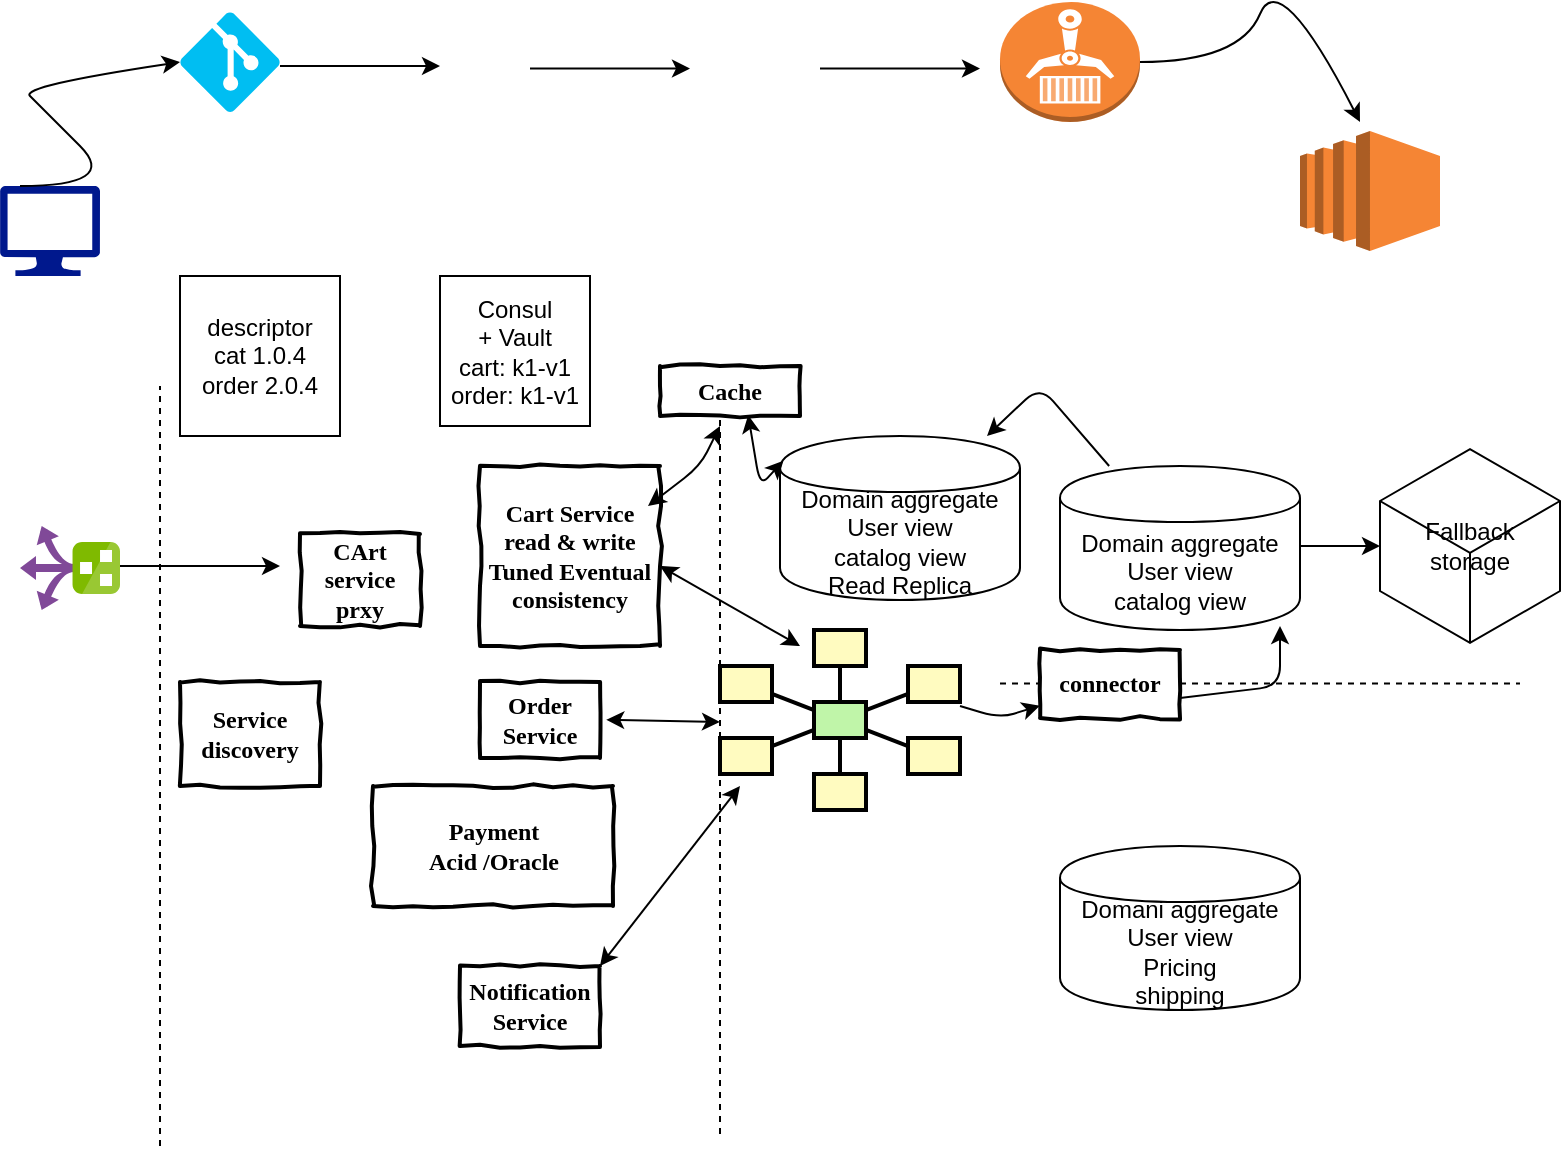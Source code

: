<mxfile version="13.3.0" type="github"><diagram id="scJmqbfCqz2e7qvFd-bX" name="Page-1"><mxGraphModel dx="984" dy="541" grid="1" gridSize="10" guides="1" tooltips="1" connect="1" arrows="1" fold="1" page="1" pageScale="1" pageWidth="827" pageHeight="1169" math="0" shadow="0"><root><mxCell id="0"/><mxCell id="1" parent="0"/><mxCell id="Ywq0-mwW_OO-9VE0cTIP-302" value="" style="aspect=fixed;html=1;points=[];align=center;image;fontSize=12;image=img/lib/mscae/Route_Filter.svg;rotation=-180;" vertex="1" parent="1"><mxGeometry x="50" y="280" width="50" height="42" as="geometry"/></mxCell><mxCell id="Ywq0-mwW_OO-9VE0cTIP-303" value="" style="verticalLabelPosition=bottom;html=1;verticalAlign=top;align=center;strokeColor=none;fillColor=#00BEF2;shape=mxgraph.azure.git_repository;" vertex="1" parent="1"><mxGeometry x="130" y="23" width="50" height="50" as="geometry"/></mxCell><mxCell id="Ywq0-mwW_OO-9VE0cTIP-304" value="" style="aspect=fixed;pointerEvents=1;shadow=0;dashed=0;html=1;strokeColor=none;labelPosition=center;verticalLabelPosition=bottom;verticalAlign=top;align=center;fillColor=#00188D;shape=mxgraph.azure.computer" vertex="1" parent="1"><mxGeometry x="40" y="110" width="50" height="45" as="geometry"/></mxCell><mxCell id="Ywq0-mwW_OO-9VE0cTIP-305" value="" style="shape=image;html=1;verticalAlign=top;verticalLabelPosition=bottom;labelBackgroundColor=#ffffff;imageAspect=0;aspect=fixed;image=https://cdn4.iconfinder.com/data/icons/logos-brands-5/24/jenkins-128.png" vertex="1" parent="1"><mxGeometry x="260" y="20" width="53" height="53" as="geometry"/></mxCell><mxCell id="Ywq0-mwW_OO-9VE0cTIP-306" value="" style="outlineConnect=0;dashed=0;verticalLabelPosition=bottom;verticalAlign=top;align=center;html=1;shape=mxgraph.aws3.ecr;fillColor=#F58534;gradientColor=none;" vertex="1" parent="1"><mxGeometry x="540" y="18" width="70" height="60" as="geometry"/></mxCell><mxCell id="Ywq0-mwW_OO-9VE0cTIP-307" value="" style="shape=image;html=1;verticalAlign=top;verticalLabelPosition=bottom;labelBackgroundColor=#ffffff;imageAspect=0;aspect=fixed;image=https://cdn3.iconfinder.com/data/icons/logos-and-brands-adobe/512/97_Docker-128.png" vertex="1" parent="1"><mxGeometry x="385" y="23" width="57" height="57" as="geometry"/></mxCell><mxCell id="Ywq0-mwW_OO-9VE0cTIP-308" value="" style="outlineConnect=0;dashed=0;verticalLabelPosition=bottom;verticalAlign=top;align=center;html=1;shape=mxgraph.aws3.ec2;fillColor=#F58534;gradientColor=none;" vertex="1" parent="1"><mxGeometry x="690" y="82.5" width="70" height="60" as="geometry"/></mxCell><mxCell id="Ywq0-mwW_OO-9VE0cTIP-309" value="" style="curved=1;endArrow=classic;html=1;entryX=0;entryY=0.5;entryDx=0;entryDy=0;entryPerimeter=0;" edge="1" parent="1" target="Ywq0-mwW_OO-9VE0cTIP-303"><mxGeometry width="50" height="50" relative="1" as="geometry"><mxPoint x="50" y="110" as="sourcePoint"/><mxPoint x="100" y="60" as="targetPoint"/><Array as="points"><mxPoint x="100" y="110"/><mxPoint x="60" y="70"/><mxPoint x="50" y="60"/></Array></mxGeometry></mxCell><mxCell id="Ywq0-mwW_OO-9VE0cTIP-311" value="" style="endArrow=classic;html=1;entryX=0;entryY=0.566;entryDx=0;entryDy=0;entryPerimeter=0;" edge="1" parent="1" target="Ywq0-mwW_OO-9VE0cTIP-305"><mxGeometry width="50" height="50" relative="1" as="geometry"><mxPoint x="180" y="50" as="sourcePoint"/><mxPoint x="230" as="targetPoint"/></mxGeometry></mxCell><mxCell id="Ywq0-mwW_OO-9VE0cTIP-312" value="" style="endArrow=classic;html=1;entryX=0;entryY=0.566;entryDx=0;entryDy=0;entryPerimeter=0;" edge="1" parent="1"><mxGeometry width="50" height="50" relative="1" as="geometry"><mxPoint x="305" y="51.26" as="sourcePoint"/><mxPoint x="385" y="51.258" as="targetPoint"/></mxGeometry></mxCell><mxCell id="Ywq0-mwW_OO-9VE0cTIP-313" value="" style="endArrow=classic;html=1;entryX=0;entryY=0.566;entryDx=0;entryDy=0;entryPerimeter=0;" edge="1" parent="1"><mxGeometry width="50" height="50" relative="1" as="geometry"><mxPoint x="450" y="51.26" as="sourcePoint"/><mxPoint x="530" y="51.258" as="targetPoint"/></mxGeometry></mxCell><mxCell id="Ywq0-mwW_OO-9VE0cTIP-315" value="" style="curved=1;endArrow=classic;html=1;" edge="1" parent="1"><mxGeometry width="50" height="50" relative="1" as="geometry"><mxPoint x="610" y="48" as="sourcePoint"/><mxPoint x="720" y="78" as="targetPoint"/><Array as="points"><mxPoint x="660" y="48"/><mxPoint x="680"/></Array></mxGeometry></mxCell><mxCell id="Ywq0-mwW_OO-9VE0cTIP-316" value="CArt&lt;br&gt;service&lt;br&gt;prxy" style="html=1;whiteSpace=wrap;comic=1;strokeWidth=2;fontFamily=Comic Sans MS;fontStyle=1;" vertex="1" parent="1"><mxGeometry x="190" y="284" width="60" height="46" as="geometry"/></mxCell><mxCell id="Ywq0-mwW_OO-9VE0cTIP-317" value="Cart Service&lt;br&gt;read &amp;amp; write&lt;br&gt;Tuned Eventual consistency" style="html=1;whiteSpace=wrap;comic=1;strokeWidth=2;fontFamily=Comic Sans MS;fontStyle=1;" vertex="1" parent="1"><mxGeometry x="280" y="250" width="90" height="90" as="geometry"/></mxCell><mxCell id="Ywq0-mwW_OO-9VE0cTIP-318" value="" style="endArrow=none;dashed=1;html=1;" edge="1" parent="1"><mxGeometry width="50" height="50" relative="1" as="geometry"><mxPoint x="120" y="590" as="sourcePoint"/><mxPoint x="120" y="210" as="targetPoint"/><Array as="points"><mxPoint x="120" y="250"/></Array></mxGeometry></mxCell><mxCell id="Ywq0-mwW_OO-9VE0cTIP-319" value="" style="endArrow=none;dashed=1;html=1;" edge="1" parent="1"><mxGeometry width="50" height="50" relative="1" as="geometry"><mxPoint x="400" y="584" as="sourcePoint"/><mxPoint x="400" y="204" as="targetPoint"/><Array as="points"><mxPoint x="400" y="244"/></Array></mxGeometry></mxCell><mxCell id="Ywq0-mwW_OO-9VE0cTIP-320" value="Domain aggregate&lt;br&gt;User view&lt;br&gt;catalog view" style="shape=cylinder;whiteSpace=wrap;html=1;boundedLbl=1;backgroundOutline=1;" vertex="1" parent="1"><mxGeometry x="570" y="250" width="120" height="82" as="geometry"/></mxCell><mxCell id="Ywq0-mwW_OO-9VE0cTIP-321" value="" style="strokeWidth=2;dashed=0;align=center;fontSize=8;shape=rect;fillColor=#fffbc0;strokeColor=#000000;" vertex="1" parent="1"><mxGeometry x="447" y="332" width="26" height="18" as="geometry"/></mxCell><mxCell id="Ywq0-mwW_OO-9VE0cTIP-322" value="" style="strokeWidth=2;dashed=0;align=center;fontSize=8;shape=rect;fillColor=#fffbc0;strokeColor=#000000;" vertex="1" parent="1"><mxGeometry x="400" y="350" width="26" height="18" as="geometry"/></mxCell><mxCell id="Ywq0-mwW_OO-9VE0cTIP-323" value="" style="strokeWidth=2;dashed=0;align=center;fontSize=8;shape=rect;fillColor=#fffbc0;strokeColor=#000000;" vertex="1" parent="1"><mxGeometry x="494" y="350" width="26" height="18" as="geometry"/></mxCell><mxCell id="Ywq0-mwW_OO-9VE0cTIP-324" value="" style="strokeWidth=2;dashed=0;align=center;fontSize=8;shape=rect;fillColor=#fffbc0;strokeColor=#000000;" vertex="1" parent="1"><mxGeometry x="400" y="386" width="26" height="18" as="geometry"/></mxCell><mxCell id="Ywq0-mwW_OO-9VE0cTIP-325" value="" style="strokeWidth=2;dashed=0;align=center;fontSize=8;shape=rect;fillColor=#fffbc0;strokeColor=#000000;" vertex="1" parent="1"><mxGeometry x="494" y="386" width="26" height="18" as="geometry"/></mxCell><mxCell id="Ywq0-mwW_OO-9VE0cTIP-326" value="" style="strokeWidth=2;dashed=0;align=center;fontSize=8;shape=rect;fillColor=#fffbc0;strokeColor=#000000;" vertex="1" parent="1"><mxGeometry x="447" y="404" width="26" height="18" as="geometry"/></mxCell><mxCell id="Ywq0-mwW_OO-9VE0cTIP-327" value="" style="strokeWidth=2;dashed=0;align=center;fontSize=8;shape=rect;fillColor=#c0f5a9;strokeColor=#000000;" vertex="1" parent="1"><mxGeometry x="447" y="368" width="26" height="18" as="geometry"/></mxCell><mxCell id="Ywq0-mwW_OO-9VE0cTIP-328" value="" style="edgeStyle=none;endArrow=none;dashed=0;html=1;strokeWidth=2;" edge="1" source="Ywq0-mwW_OO-9VE0cTIP-327" target="Ywq0-mwW_OO-9VE0cTIP-321" parent="1"><mxGeometry relative="1" as="geometry"/></mxCell><mxCell id="Ywq0-mwW_OO-9VE0cTIP-329" value="" style="edgeStyle=none;endArrow=none;dashed=0;html=1;strokeWidth=2;" edge="1" source="Ywq0-mwW_OO-9VE0cTIP-327" target="Ywq0-mwW_OO-9VE0cTIP-322" parent="1"><mxGeometry relative="1" as="geometry"/></mxCell><mxCell id="Ywq0-mwW_OO-9VE0cTIP-330" value="" style="edgeStyle=none;endArrow=none;dashed=0;html=1;strokeWidth=2;" edge="1" source="Ywq0-mwW_OO-9VE0cTIP-327" target="Ywq0-mwW_OO-9VE0cTIP-323" parent="1"><mxGeometry relative="1" as="geometry"/></mxCell><mxCell id="Ywq0-mwW_OO-9VE0cTIP-331" value="" style="edgeStyle=none;endArrow=none;dashed=0;html=1;strokeWidth=2;" edge="1" source="Ywq0-mwW_OO-9VE0cTIP-327" target="Ywq0-mwW_OO-9VE0cTIP-324" parent="1"><mxGeometry relative="1" as="geometry"/></mxCell><mxCell id="Ywq0-mwW_OO-9VE0cTIP-332" value="" style="edgeStyle=none;endArrow=none;dashed=0;html=1;strokeWidth=2;" edge="1" source="Ywq0-mwW_OO-9VE0cTIP-327" target="Ywq0-mwW_OO-9VE0cTIP-325" parent="1"><mxGeometry relative="1" as="geometry"/></mxCell><mxCell id="Ywq0-mwW_OO-9VE0cTIP-333" value="" style="edgeStyle=none;endArrow=none;dashed=0;html=1;strokeWidth=2;" edge="1" source="Ywq0-mwW_OO-9VE0cTIP-327" target="Ywq0-mwW_OO-9VE0cTIP-326" parent="1"><mxGeometry relative="1" as="geometry"/></mxCell><mxCell id="Ywq0-mwW_OO-9VE0cTIP-335" value="Service&lt;br&gt;discovery" style="html=1;whiteSpace=wrap;comic=1;strokeWidth=2;fontFamily=Comic Sans MS;fontStyle=1;" vertex="1" parent="1"><mxGeometry x="130" y="358" width="70" height="52" as="geometry"/></mxCell><mxCell id="Ywq0-mwW_OO-9VE0cTIP-336" value="Notification&lt;br&gt;Service" style="html=1;whiteSpace=wrap;comic=1;strokeWidth=2;fontFamily=Comic Sans MS;fontStyle=1;" vertex="1" parent="1"><mxGeometry x="270" y="500" width="70" height="40" as="geometry"/></mxCell><mxCell id="Ywq0-mwW_OO-9VE0cTIP-337" value="Order&lt;br&gt;Service" style="html=1;whiteSpace=wrap;comic=1;strokeWidth=2;fontFamily=Comic Sans MS;fontStyle=1;" vertex="1" parent="1"><mxGeometry x="280" y="358" width="60" height="38" as="geometry"/></mxCell><mxCell id="Ywq0-mwW_OO-9VE0cTIP-340" value="" style="endArrow=classic;html=1;" edge="1" parent="1"><mxGeometry width="50" height="50" relative="1" as="geometry"><mxPoint x="100" y="300" as="sourcePoint"/><mxPoint x="180" y="300" as="targetPoint"/></mxGeometry></mxCell><mxCell id="Ywq0-mwW_OO-9VE0cTIP-342" value="" style="endArrow=classic;startArrow=classic;html=1;exitX=1;exitY=0;exitDx=0;exitDy=0;" edge="1" parent="1" source="Ywq0-mwW_OO-9VE0cTIP-336"><mxGeometry width="50" height="50" relative="1" as="geometry"><mxPoint x="350" y="480" as="sourcePoint"/><mxPoint x="410" y="410" as="targetPoint"/></mxGeometry></mxCell><mxCell id="Ywq0-mwW_OO-9VE0cTIP-343" value="" style="endArrow=classic;startArrow=classic;html=1;" edge="1" parent="1"><mxGeometry width="50" height="50" relative="1" as="geometry"><mxPoint x="370" y="300" as="sourcePoint"/><mxPoint x="440" y="340" as="targetPoint"/></mxGeometry></mxCell><mxCell id="Ywq0-mwW_OO-9VE0cTIP-344" value="" style="endArrow=classic;startArrow=classic;html=1;exitX=1.052;exitY=0.497;exitDx=0;exitDy=0;exitPerimeter=0;" edge="1" parent="1" source="Ywq0-mwW_OO-9VE0cTIP-337"><mxGeometry width="50" height="50" relative="1" as="geometry"><mxPoint x="355" y="378" as="sourcePoint"/><mxPoint x="400" y="378" as="targetPoint"/><Array as="points"/></mxGeometry></mxCell><mxCell id="Ywq0-mwW_OO-9VE0cTIP-346" value="Domani aggregate&lt;br&gt;User view&lt;br&gt;Pricing&lt;br&gt;shipping" style="shape=cylinder;whiteSpace=wrap;html=1;boundedLbl=1;backgroundOutline=1;" vertex="1" parent="1"><mxGeometry x="570" y="440" width="120" height="82" as="geometry"/></mxCell><mxCell id="Ywq0-mwW_OO-9VE0cTIP-347" value="" style="endArrow=none;dashed=1;html=1;" edge="1" parent="1"><mxGeometry width="50" height="50" relative="1" as="geometry"><mxPoint x="540" y="358.76" as="sourcePoint"/><mxPoint x="800" y="358.76" as="targetPoint"/></mxGeometry></mxCell><mxCell id="Ywq0-mwW_OO-9VE0cTIP-349" value="descriptor&lt;br&gt;cat 1.0.4&lt;br&gt;order 2.0.4" style="whiteSpace=wrap;html=1;aspect=fixed;" vertex="1" parent="1"><mxGeometry x="130" y="155" width="80" height="80" as="geometry"/></mxCell><mxCell id="Ywq0-mwW_OO-9VE0cTIP-350" value="Consul&lt;br&gt;+ Vault&lt;br&gt;cart: k1-v1&lt;br&gt;order: k1-v1" style="whiteSpace=wrap;html=1;aspect=fixed;" vertex="1" parent="1"><mxGeometry x="260" y="155" width="75" height="75" as="geometry"/></mxCell><mxCell id="Ywq0-mwW_OO-9VE0cTIP-351" value="Payment&lt;br&gt;Acid /Oracle" style="html=1;whiteSpace=wrap;comic=1;strokeWidth=2;fontFamily=Comic Sans MS;fontStyle=1;" vertex="1" parent="1"><mxGeometry x="226.5" y="410" width="120" height="60" as="geometry"/></mxCell><mxCell id="Ywq0-mwW_OO-9VE0cTIP-352" value="" style="endArrow=classic;html=1;" edge="1" parent="1" target="Ywq0-mwW_OO-9VE0cTIP-353"><mxGeometry width="50" height="50" relative="1" as="geometry"><mxPoint x="520" y="370" as="sourcePoint"/><mxPoint x="580" y="346" as="targetPoint"/><Array as="points"><mxPoint x="540" y="376"/></Array></mxGeometry></mxCell><mxCell id="Ywq0-mwW_OO-9VE0cTIP-353" value="connector" style="html=1;whiteSpace=wrap;comic=1;strokeWidth=2;fontFamily=Comic Sans MS;fontStyle=1;" vertex="1" parent="1"><mxGeometry x="560" y="342" width="70" height="34" as="geometry"/></mxCell><mxCell id="Ywq0-mwW_OO-9VE0cTIP-354" value="" style="endArrow=classic;html=1;" edge="1" parent="1"><mxGeometry width="50" height="50" relative="1" as="geometry"><mxPoint x="630" y="366" as="sourcePoint"/><mxPoint x="680" y="330" as="targetPoint"/><Array as="points"><mxPoint x="680" y="360"/></Array></mxGeometry></mxCell><mxCell id="Ywq0-mwW_OO-9VE0cTIP-356" value="Domain aggregate&lt;br&gt;User view&lt;br&gt;catalog view&lt;br&gt;Read Replica" style="shape=cylinder;whiteSpace=wrap;html=1;boundedLbl=1;backgroundOutline=1;" vertex="1" parent="1"><mxGeometry x="430" y="235" width="120" height="82" as="geometry"/></mxCell><mxCell id="Ywq0-mwW_OO-9VE0cTIP-358" value="" style="endArrow=classic;html=1;" edge="1" parent="1" source="Ywq0-mwW_OO-9VE0cTIP-320" target="Ywq0-mwW_OO-9VE0cTIP-356"><mxGeometry width="50" height="50" relative="1" as="geometry"><mxPoint x="410" y="310" as="sourcePoint"/><mxPoint x="460" y="260" as="targetPoint"/><Array as="points"><mxPoint x="560" y="210"/></Array></mxGeometry></mxCell><mxCell id="Ywq0-mwW_OO-9VE0cTIP-359" value="Fallback&lt;br&gt;storage" style="html=1;whiteSpace=wrap;aspect=fixed;shape=isoCube;backgroundOutline=1;" vertex="1" parent="1"><mxGeometry x="730" y="240" width="90" height="100" as="geometry"/></mxCell><mxCell id="Ywq0-mwW_OO-9VE0cTIP-361" value="Cache" style="html=1;whiteSpace=wrap;comic=1;strokeWidth=2;fontFamily=Comic Sans MS;fontStyle=1;" vertex="1" parent="1"><mxGeometry x="370" y="200" width="70" height="25" as="geometry"/></mxCell><mxCell id="Ywq0-mwW_OO-9VE0cTIP-362" value="" style="endArrow=classic;startArrow=classic;html=1;" edge="1" parent="1"><mxGeometry width="50" height="50" relative="1" as="geometry"><mxPoint x="364" y="270" as="sourcePoint"/><mxPoint x="400" y="230" as="targetPoint"/><Array as="points"><mxPoint x="390" y="250"/></Array></mxGeometry></mxCell><mxCell id="Ywq0-mwW_OO-9VE0cTIP-363" value="" style="endArrow=classic;startArrow=classic;html=1;exitX=0.014;exitY=0.151;exitDx=0;exitDy=0;exitPerimeter=0;entryX=0.63;entryY=0.981;entryDx=0;entryDy=0;entryPerimeter=0;" edge="1" parent="1" source="Ywq0-mwW_OO-9VE0cTIP-356" target="Ywq0-mwW_OO-9VE0cTIP-361"><mxGeometry width="50" height="50" relative="1" as="geometry"><mxPoint x="374" y="280" as="sourcePoint"/><mxPoint x="410" y="240" as="targetPoint"/><Array as="points"><mxPoint x="420" y="260"/></Array></mxGeometry></mxCell><mxCell id="Ywq0-mwW_OO-9VE0cTIP-364" value="" style="endArrow=classic;html=1;" edge="1" parent="1" target="Ywq0-mwW_OO-9VE0cTIP-359"><mxGeometry width="50" height="50" relative="1" as="geometry"><mxPoint x="690" y="290" as="sourcePoint"/><mxPoint x="740" y="240" as="targetPoint"/></mxGeometry></mxCell></root></mxGraphModel></diagram></mxfile>